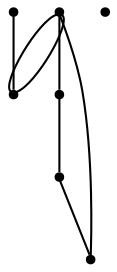 graph {
  node [shape=point,comment="{\"directed\":false,\"doi\":\"10.1007/3-540-46648-7_37\",\"figure\":\"? (1)\"}"]

  v0 [pos="847.8559857726975,670.9004434644316"]
  v1 [pos="666.0832545178021,1074.4694313609125"]
  v2 [pos="624.5780546945247,1145.4816087904444"]
  v3 [pos="705.8382273146685,735.6615520718155"]
  v4 [pos="650.8313488147761,863.6834148419606"]
  v5 [pos="581.822701793273,907.1908322237966"]
  v6 [pos="500.81258999218596,930.9448810301271"]

  v6 -- v5 [id="-4",pos="500.81258999218596,930.9448810301271 581.822701793273,907.1908322237966 581.822701793273,907.1908322237966 581.822701793273,907.1908322237966"]
  v5 -- v4 [id="-5",pos="581.822701793273,907.1908322237966 590.0737788734497,904.9404754270538 590.0737788734497,904.9404754270538 590.0737788734497,904.9404754270538 650.8313488147761,863.6834148419606 650.8313488147761,863.6834148419606 650.8313488147761,863.6834148419606"]
  v4 -- v2 [id="-6",pos="650.8313488147761,863.6834148419606 702.0877362876283,741.9126208939635 702.0877362876283,741.9126208939635 702.0877362876283,741.9126208939635 708.0884964963984,742.9127512084444 708.0884964963984,742.9127512084444 708.0884964963984,742.9127512084444 708.0884964963984,744.9131390157274 708.0884964963984,744.9131390157274 708.0884964963984,744.9131390157274 707.0883485995249,744.9131390157274 707.0883485995249,744.9131390157274 707.0883485995249,744.9131390157274 707.0883485995249,742.9127512084444 707.0883485995249,742.9127512084444 707.0883485995249,742.9127512084444 708.0884964963984,742.9127512084444 708.0884964963984,742.9127512084444 708.0884964963984,742.9127512084444 624.5780546945247,1145.4816087904444 624.5780546945247,1145.4816087904444 624.5780546945247,1145.4816087904444"]
  v2 -- v3 [id="-7",pos="624.5780546945247,1145.4816087904444 849.106107057554,1189.9891882813417 849.106107057554,1189.9891882813417 849.106107057554,1189.9891882813417 849.106107057554,733.9111968431528 849.106107057554,733.9111968431528 849.106107057554,733.9111968431528 705.8382273146685,735.6615520718155 705.8382273146685,735.6615520718155 705.8382273146685,735.6615520718155"]
  v2 -- v3 [id="-84",pos="624.5780546945247,1145.4816087904444 705.8382273146685,735.6615520718155 705.8382273146685,735.6615520718155 705.8382273146685,735.6615520718155"]
  v2 -- v6 [id="-3",pos="624.5780546945247,1145.4816087904444 500.81258999218596,930.9448810301271 500.81258999218596,930.9448810301271 500.81258999218596,930.9448810301271"]
  v0 -- v3 [id="-83",pos="847.8559857726975,670.9004434644316 705.8382273146685,735.6615520718155 705.8382273146685,735.6615520718155 705.8382273146685,735.6615520718155"]
}